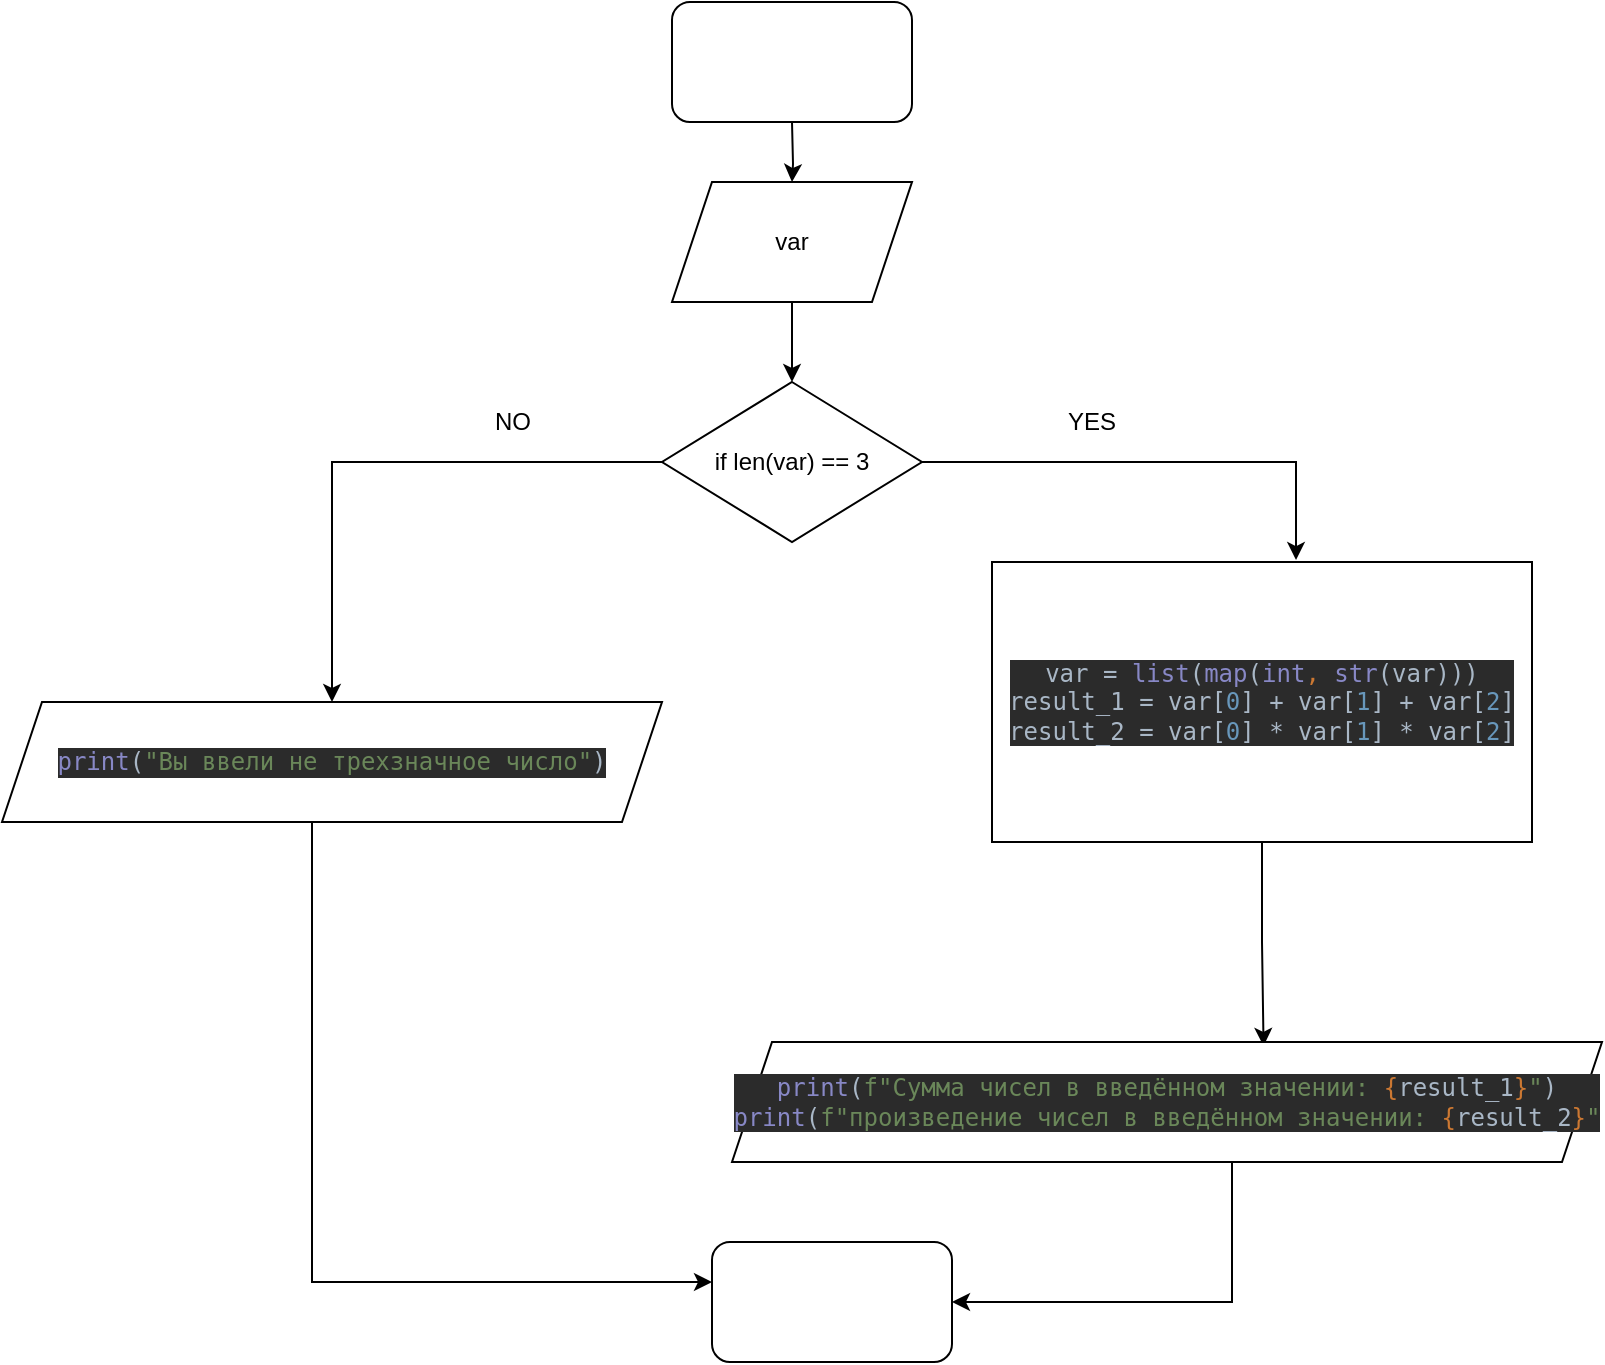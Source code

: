 <mxfile version="14.9.0" type="device"><diagram id="IPJeorXEuX45b9SLMp1s" name="Page-1"><mxGraphModel dx="1422" dy="705" grid="1" gridSize="10" guides="1" tooltips="1" connect="1" arrows="1" fold="1" page="1" pageScale="1" pageWidth="827" pageHeight="1169" math="0" shadow="0"><root><mxCell id="0"/><mxCell id="1" parent="0"/><mxCell id="53X_0w3gNgkZ6BQtBd95-3" value="" style="edgeStyle=orthogonalEdgeStyle;rounded=0;orthogonalLoop=1;jettySize=auto;html=1;" parent="1" target="53X_0w3gNgkZ6BQtBd95-2" edge="1"><mxGeometry relative="1" as="geometry"><mxPoint x="410" y="90" as="sourcePoint"/></mxGeometry></mxCell><mxCell id="53X_0w3gNgkZ6BQtBd95-5" style="edgeStyle=orthogonalEdgeStyle;rounded=0;orthogonalLoop=1;jettySize=auto;html=1;" parent="1" source="53X_0w3gNgkZ6BQtBd95-2" target="53X_0w3gNgkZ6BQtBd95-4" edge="1"><mxGeometry relative="1" as="geometry"/></mxCell><mxCell id="53X_0w3gNgkZ6BQtBd95-2" value="var" style="shape=parallelogram;perimeter=parallelogramPerimeter;whiteSpace=wrap;html=1;fixedSize=1;" parent="1" vertex="1"><mxGeometry x="350" y="120" width="120" height="60" as="geometry"/></mxCell><mxCell id="53X_0w3gNgkZ6BQtBd95-11" style="edgeStyle=orthogonalEdgeStyle;rounded=0;orthogonalLoop=1;jettySize=auto;html=1;entryX=0.563;entryY=-0.007;entryDx=0;entryDy=0;entryPerimeter=0;" parent="1" source="53X_0w3gNgkZ6BQtBd95-4" target="53X_0w3gNgkZ6BQtBd95-6" edge="1"><mxGeometry relative="1" as="geometry"/></mxCell><mxCell id="53X_0w3gNgkZ6BQtBd95-12" style="edgeStyle=orthogonalEdgeStyle;rounded=0;orthogonalLoop=1;jettySize=auto;html=1;entryX=0.5;entryY=0;entryDx=0;entryDy=0;" parent="1" source="53X_0w3gNgkZ6BQtBd95-4" target="53X_0w3gNgkZ6BQtBd95-9" edge="1"><mxGeometry relative="1" as="geometry"><Array as="points"><mxPoint x="180" y="260"/></Array></mxGeometry></mxCell><mxCell id="53X_0w3gNgkZ6BQtBd95-4" value="if len(var) == 3" style="rhombus;whiteSpace=wrap;html=1;" parent="1" vertex="1"><mxGeometry x="345" y="220" width="130" height="80" as="geometry"/></mxCell><mxCell id="53X_0w3gNgkZ6BQtBd95-18" style="edgeStyle=orthogonalEdgeStyle;rounded=0;orthogonalLoop=1;jettySize=auto;html=1;exitX=0.5;exitY=1;exitDx=0;exitDy=0;entryX=0.611;entryY=0.033;entryDx=0;entryDy=0;entryPerimeter=0;" parent="1" source="53X_0w3gNgkZ6BQtBd95-6" target="53X_0w3gNgkZ6BQtBd95-8" edge="1"><mxGeometry relative="1" as="geometry"/></mxCell><mxCell id="53X_0w3gNgkZ6BQtBd95-6" value="&lt;pre style=&quot;background-color: #2b2b2b ; color: #a9b7c6 ; font-family: &amp;#34;jetbrains mono&amp;#34; , monospace ; font-size: 9 8pt&quot;&gt;var = &lt;span style=&quot;color: #8888c6&quot;&gt;list&lt;/span&gt;(&lt;span style=&quot;color: #8888c6&quot;&gt;map&lt;/span&gt;(&lt;span style=&quot;color: #8888c6&quot;&gt;int&lt;/span&gt;&lt;span style=&quot;color: #cc7832&quot;&gt;, &lt;/span&gt;&lt;span style=&quot;color: #8888c6&quot;&gt;str&lt;/span&gt;(var)))&lt;br&gt;result_1 = var[&lt;span style=&quot;color: #6897bb&quot;&gt;0&lt;/span&gt;] + var[&lt;span style=&quot;color: #6897bb&quot;&gt;1&lt;/span&gt;] + var[&lt;span style=&quot;color: #6897bb&quot;&gt;2&lt;/span&gt;]&lt;br&gt;result_2 = var[&lt;span style=&quot;color: #6897bb&quot;&gt;0&lt;/span&gt;] * var[&lt;span style=&quot;color: #6897bb&quot;&gt;1&lt;/span&gt;] * var[&lt;span style=&quot;color: #6897bb&quot;&gt;2&lt;/span&gt;]&lt;/pre&gt;" style="rounded=0;whiteSpace=wrap;html=1;" parent="1" vertex="1"><mxGeometry x="510" y="310" width="270" height="140" as="geometry"/></mxCell><mxCell id="53X_0w3gNgkZ6BQtBd95-16" style="edgeStyle=orthogonalEdgeStyle;rounded=0;orthogonalLoop=1;jettySize=auto;html=1;entryX=1;entryY=0.625;entryDx=0;entryDy=0;entryPerimeter=0;" parent="1" source="53X_0w3gNgkZ6BQtBd95-8" edge="1"><mxGeometry relative="1" as="geometry"><Array as="points"><mxPoint x="630" y="680"/></Array><mxPoint x="490" y="680" as="targetPoint"/></mxGeometry></mxCell><mxCell id="53X_0w3gNgkZ6BQtBd95-8" value="&lt;pre style=&quot;background-color: #2b2b2b ; color: #a9b7c6 ; font-family: &amp;#34;jetbrains mono&amp;#34; , monospace ; font-size: 9 8pt&quot;&gt;&lt;span style=&quot;color: #8888c6&quot;&gt;print&lt;/span&gt;(&lt;span style=&quot;color: #6a8759&quot;&gt;f&quot;Сумма чисел в введённом значении: &lt;/span&gt;&lt;span style=&quot;color: #cc7832&quot;&gt;{&lt;/span&gt;result_1&lt;span style=&quot;color: #cc7832&quot;&gt;}&lt;/span&gt;&lt;span style=&quot;color: #6a8759&quot;&gt;&quot;&lt;/span&gt;)&lt;br&gt;&lt;span style=&quot;color: #8888c6&quot;&gt;print&lt;/span&gt;(&lt;span style=&quot;color: #6a8759&quot;&gt;f&quot;произведение чисел в введённом значении: &lt;/span&gt;&lt;span style=&quot;color: #cc7832&quot;&gt;{&lt;/span&gt;result_2&lt;span style=&quot;color: #cc7832&quot;&gt;}&lt;/span&gt;&lt;span style=&quot;color: #6a8759&quot;&gt;&quot;&lt;/span&gt;&lt;/pre&gt;" style="shape=parallelogram;perimeter=parallelogramPerimeter;whiteSpace=wrap;html=1;fixedSize=1;" parent="1" vertex="1"><mxGeometry x="380" y="550" width="435" height="60" as="geometry"/></mxCell><mxCell id="53X_0w3gNgkZ6BQtBd95-13" style="edgeStyle=orthogonalEdgeStyle;rounded=0;orthogonalLoop=1;jettySize=auto;html=1;entryX=0;entryY=0.5;entryDx=0;entryDy=0;" parent="1" source="53X_0w3gNgkZ6BQtBd95-9" edge="1"><mxGeometry relative="1" as="geometry"><Array as="points"><mxPoint x="170" y="670"/></Array><mxPoint x="370" y="670" as="targetPoint"/></mxGeometry></mxCell><mxCell id="53X_0w3gNgkZ6BQtBd95-9" value="&lt;pre style=&quot;background-color: #2b2b2b ; color: #a9b7c6 ; font-family: &amp;#34;jetbrains mono&amp;#34; , monospace ; font-size: 9 8pt&quot;&gt;&lt;span style=&quot;color: #8888c6&quot;&gt;print&lt;/span&gt;(&lt;span style=&quot;color: #6a8759&quot;&gt;&quot;Вы ввели не трехзначное число&quot;&lt;/span&gt;)&lt;/pre&gt;" style="shape=parallelogram;perimeter=parallelogramPerimeter;whiteSpace=wrap;html=1;fixedSize=1;" parent="1" vertex="1"><mxGeometry x="15" y="380" width="330" height="60" as="geometry"/></mxCell><mxCell id="UwktiAsCy8wqVr_GhVml-1" value="YES" style="text;html=1;strokeColor=none;fillColor=none;align=center;verticalAlign=middle;whiteSpace=wrap;rounded=0;" parent="1" vertex="1"><mxGeometry x="540" y="230" width="40" height="20" as="geometry"/></mxCell><mxCell id="UwktiAsCy8wqVr_GhVml-2" value="NO" style="text;html=1;align=center;verticalAlign=middle;resizable=0;points=[];autosize=1;strokeColor=none;" parent="1" vertex="1"><mxGeometry x="255" y="230" width="30" height="20" as="geometry"/></mxCell><mxCell id="68Y_Mn0-VkR8-Ei8fDT6-1" value="" style="rounded=1;whiteSpace=wrap;html=1;" vertex="1" parent="1"><mxGeometry x="350" y="30" width="120" height="60" as="geometry"/></mxCell><mxCell id="68Y_Mn0-VkR8-Ei8fDT6-2" value="" style="rounded=1;whiteSpace=wrap;html=1;" vertex="1" parent="1"><mxGeometry x="370" y="650" width="120" height="60" as="geometry"/></mxCell></root></mxGraphModel></diagram></mxfile>
